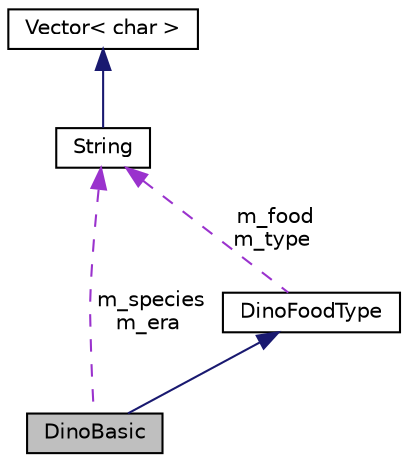 digraph "DinoBasic"
{
  edge [fontname="Helvetica",fontsize="10",labelfontname="Helvetica",labelfontsize="10"];
  node [fontname="Helvetica",fontsize="10",shape=record];
  Node3 [label="DinoBasic",height=0.2,width=0.4,color="black", fillcolor="grey75", style="filled", fontcolor="black"];
  Node4 -> Node3 [dir="back",color="midnightblue",fontsize="10",style="solid",fontname="Helvetica"];
  Node4 [label="DinoFoodType",height=0.2,width=0.4,color="black", fillcolor="white", style="filled",URL="$classDinoFoodType.html",tooltip="class "];
  Node5 -> Node4 [dir="back",color="darkorchid3",fontsize="10",style="dashed",label=" m_food\nm_type" ,fontname="Helvetica"];
  Node5 [label="String",height=0.2,width=0.4,color="black", fillcolor="white", style="filled",URL="$classString.html"];
  Node6 -> Node5 [dir="back",color="midnightblue",fontsize="10",style="solid",fontname="Helvetica"];
  Node6 [label="Vector\< char \>",height=0.2,width=0.4,color="black", fillcolor="white", style="filled",URL="$classVector.html"];
  Node5 -> Node3 [dir="back",color="darkorchid3",fontsize="10",style="dashed",label=" m_species\nm_era" ,fontname="Helvetica"];
}
